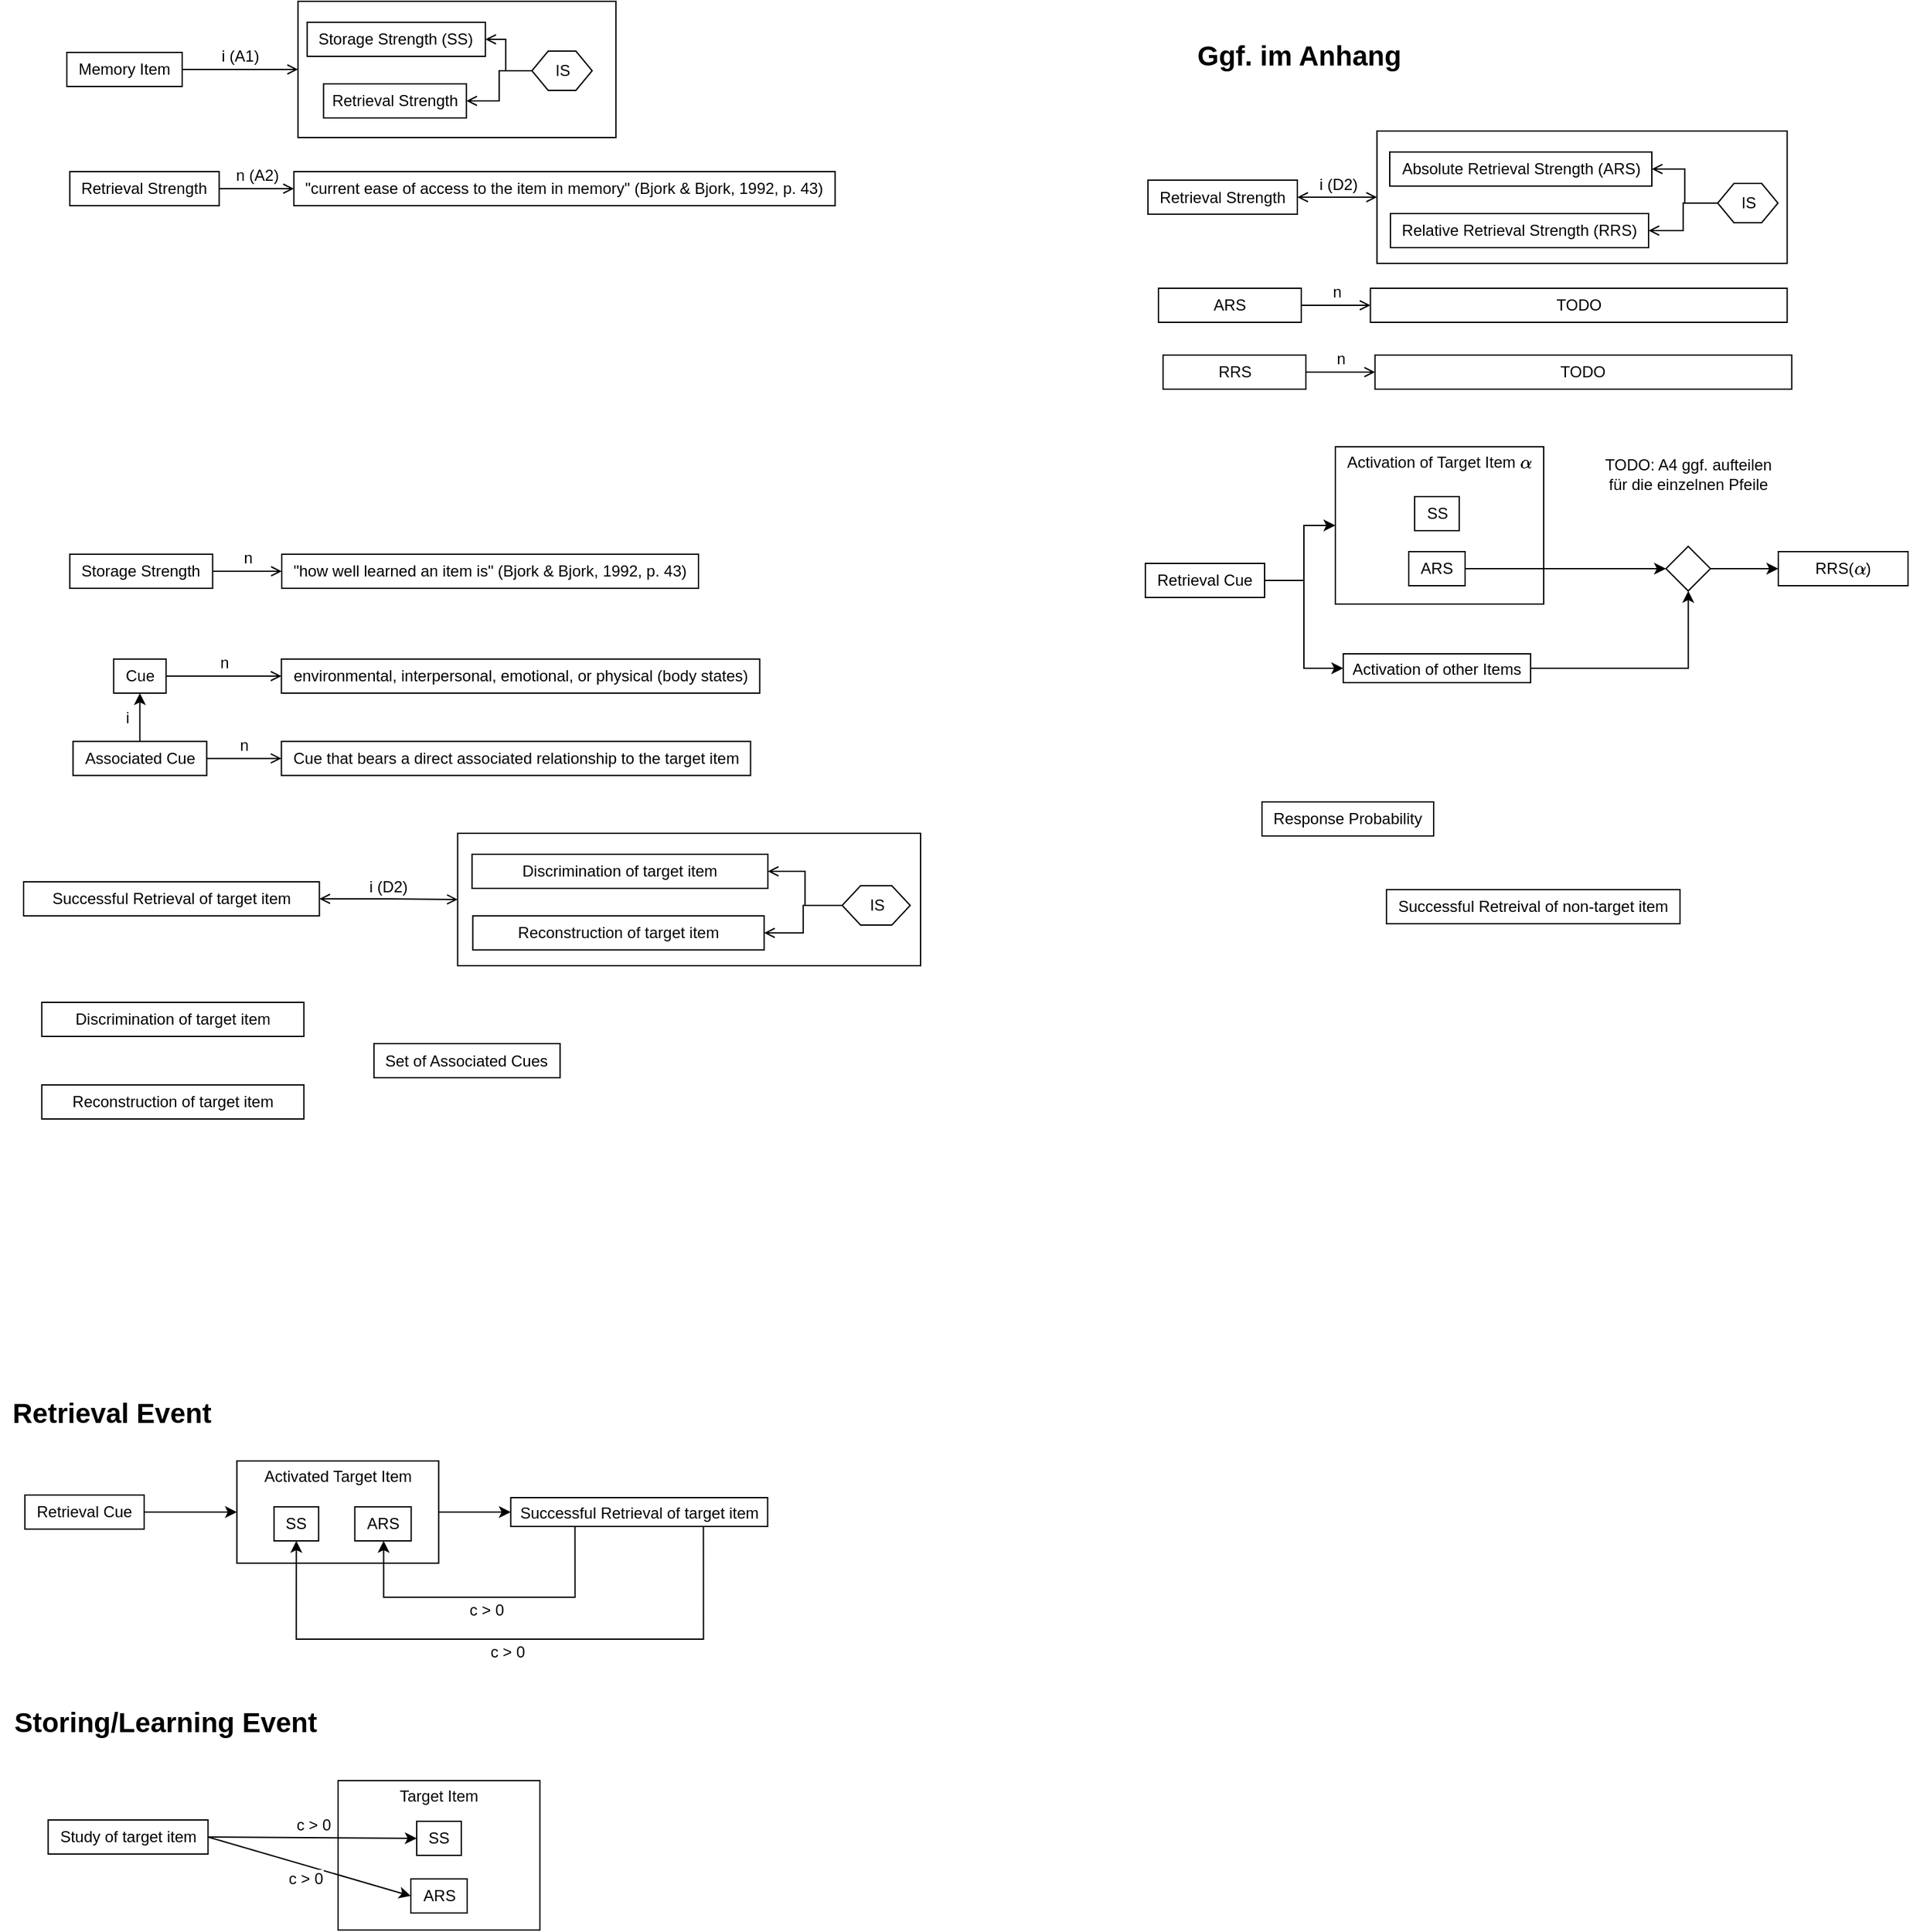 <mxfile version="22.1.21" type="device">
  <diagram name="Theoretical Model" id="5yZLBT5A5RAoVS_Xg-lV">
    <mxGraphModel dx="759" dy="746" grid="0" gridSize="10" guides="1" tooltips="1" connect="1" arrows="1" fold="1" page="1" pageScale="1" pageWidth="827" pageHeight="1169" math="1" shadow="0">
      <root>
        <mxCell id="0" />
        <mxCell id="1" parent="0" />
        <mxCell id="HUkHkL6AHxitjKV8fYXV-137" style="edgeStyle=orthogonalEdgeStyle;rounded=0;orthogonalLoop=1;jettySize=auto;html=1;exitX=0.25;exitY=1;exitDx=0;exitDy=0;entryX=0.5;entryY=1;entryDx=0;entryDy=0;" edge="1" parent="1" source="HUkHkL6AHxitjKV8fYXV-66" target="HUkHkL6AHxitjKV8fYXV-51">
          <mxGeometry relative="1" as="geometry">
            <Array as="points">
              <mxPoint x="484.76" y="1349" />
              <mxPoint x="338.76" y="1349" />
              <mxPoint x="338.76" y="1306" />
            </Array>
          </mxGeometry>
        </mxCell>
        <mxCell id="HUkHkL6AHxitjKV8fYXV-139" value="c &amp;gt; 0" style="edgeLabel;html=1;align=center;verticalAlign=middle;resizable=0;points=[];fontSize=12;" vertex="1" connectable="0" parent="HUkHkL6AHxitjKV8fYXV-137">
          <mxGeometry y="10" relative="1" as="geometry">
            <mxPoint as="offset" />
          </mxGeometry>
        </mxCell>
        <mxCell id="HUkHkL6AHxitjKV8fYXV-138" style="edgeStyle=orthogonalEdgeStyle;rounded=0;orthogonalLoop=1;jettySize=auto;html=1;exitX=0.75;exitY=1;exitDx=0;exitDy=0;entryX=0.5;entryY=1;entryDx=0;entryDy=0;" edge="1" parent="1" source="HUkHkL6AHxitjKV8fYXV-66" target="HUkHkL6AHxitjKV8fYXV-50">
          <mxGeometry relative="1" as="geometry">
            <Array as="points">
              <mxPoint x="582.76" y="1381" />
              <mxPoint x="271.76" y="1381" />
            </Array>
          </mxGeometry>
        </mxCell>
        <mxCell id="HUkHkL6AHxitjKV8fYXV-140" value="c &amp;gt; 0" style="edgeLabel;html=1;align=center;verticalAlign=middle;resizable=0;points=[];fontSize=12;" vertex="1" connectable="0" parent="HUkHkL6AHxitjKV8fYXV-138">
          <mxGeometry y="10" relative="1" as="geometry">
            <mxPoint as="offset" />
          </mxGeometry>
        </mxCell>
        <mxCell id="HUkHkL6AHxitjKV8fYXV-66" value="Successful Retrieval of target item" style="whiteSpace=wrap;html=1;fillColor=none;align=center;verticalAlign=top;labelPosition=center;verticalLabelPosition=middle;spacing=0;" vertex="1" parent="1">
          <mxGeometry x="435.76" y="1273" width="196" height="22" as="geometry" />
        </mxCell>
        <mxCell id="HUkHkL6AHxitjKV8fYXV-36" value="" style="whiteSpace=wrap;html=1;fillColor=none;" vertex="1" parent="1">
          <mxGeometry x="273.38" y="131" width="242.62" height="104" as="geometry" />
        </mxCell>
        <mxCell id="HUkHkL6AHxitjKV8fYXV-8" value="" style="rounded=0;orthogonalLoop=1;jettySize=auto;html=1;endArrow=open;endFill=0;strokeWidth=1;spacing=2;" edge="1" parent="1" source="HUkHkL6AHxitjKV8fYXV-4" target="HUkHkL6AHxitjKV8fYXV-7">
          <mxGeometry relative="1" as="geometry" />
        </mxCell>
        <mxCell id="HUkHkL6AHxitjKV8fYXV-10" value="n (A2)" style="edgeLabel;html=1;align=center;verticalAlign=middle;resizable=0;points=[];fontSize=12;spacing=0;" vertex="1" connectable="0" parent="HUkHkL6AHxitjKV8fYXV-8">
          <mxGeometry y="10" relative="1" as="geometry">
            <mxPoint as="offset" />
          </mxGeometry>
        </mxCell>
        <mxCell id="HUkHkL6AHxitjKV8fYXV-4" value="Retrieval Strength" style="rounded=0;whiteSpace=wrap;html=1;" vertex="1" parent="1">
          <mxGeometry x="99.25" y="261" width="114" height="26" as="geometry" />
        </mxCell>
        <mxCell id="HUkHkL6AHxitjKV8fYXV-7" value="&quot;current ease of access to the item in memory&quot; (Bjork &amp;amp; Bjork, 1992, p. 43)" style="rounded=0;whiteSpace=wrap;html=1;" vertex="1" parent="1">
          <mxGeometry x="270.25" y="261" width="413" height="26" as="geometry" />
        </mxCell>
        <mxCell id="HUkHkL6AHxitjKV8fYXV-11" value="" style="rounded=0;orthogonalLoop=1;jettySize=auto;html=1;endArrow=open;endFill=0;strokeWidth=1;spacing=2;" edge="1" source="HUkHkL6AHxitjKV8fYXV-13" target="HUkHkL6AHxitjKV8fYXV-14" parent="1">
          <mxGeometry relative="1" as="geometry" />
        </mxCell>
        <mxCell id="HUkHkL6AHxitjKV8fYXV-12" value="n" style="edgeLabel;html=1;align=center;verticalAlign=middle;resizable=0;points=[];fontSize=12;spacing=0;" vertex="1" connectable="0" parent="HUkHkL6AHxitjKV8fYXV-11">
          <mxGeometry y="10" relative="1" as="geometry">
            <mxPoint as="offset" />
          </mxGeometry>
        </mxCell>
        <mxCell id="HUkHkL6AHxitjKV8fYXV-13" value="Storage Strength" style="rounded=0;whiteSpace=wrap;html=1;" vertex="1" parent="1">
          <mxGeometry x="99.25" y="553" width="109" height="26" as="geometry" />
        </mxCell>
        <mxCell id="HUkHkL6AHxitjKV8fYXV-14" value="&quot;how well learned an item is&quot; (Bjork &amp;amp; Bjork, 1992, p. 43)" style="rounded=0;whiteSpace=wrap;html=1;" vertex="1" parent="1">
          <mxGeometry x="261" y="553" width="318" height="26" as="geometry" />
        </mxCell>
        <mxCell id="HUkHkL6AHxitjKV8fYXV-24" value="Storage Strength (SS)" style="rounded=0;whiteSpace=wrap;html=1;" vertex="1" parent="1">
          <mxGeometry x="280.38" y="147" width="136" height="26" as="geometry" />
        </mxCell>
        <mxCell id="HUkHkL6AHxitjKV8fYXV-25" value="Retrieval Strength" style="rounded=0;whiteSpace=wrap;html=1;" vertex="1" parent="1">
          <mxGeometry x="292.88" y="194" width="109" height="26" as="geometry" />
        </mxCell>
        <mxCell id="HUkHkL6AHxitjKV8fYXV-26" value="Set of Associated Cues" style="rounded=0;whiteSpace=wrap;html=1;" vertex="1" parent="1">
          <mxGeometry x="331.37" y="926.5" width="142" height="26" as="geometry" />
        </mxCell>
        <mxCell id="HUkHkL6AHxitjKV8fYXV-37" value="" style="edgeStyle=orthogonalEdgeStyle;rounded=0;orthogonalLoop=1;jettySize=auto;html=1;endArrow=open;endFill=0;" edge="1" parent="1" source="HUkHkL6AHxitjKV8fYXV-27" target="HUkHkL6AHxitjKV8fYXV-32">
          <mxGeometry relative="1" as="geometry" />
        </mxCell>
        <mxCell id="HUkHkL6AHxitjKV8fYXV-38" value="n" style="edgeLabel;html=1;align=center;verticalAlign=middle;resizable=0;points=[];fontSize=12;" vertex="1" connectable="0" parent="HUkHkL6AHxitjKV8fYXV-37">
          <mxGeometry y="10" relative="1" as="geometry">
            <mxPoint as="offset" />
          </mxGeometry>
        </mxCell>
        <mxCell id="HUkHkL6AHxitjKV8fYXV-27" value="Cue" style="rounded=0;whiteSpace=wrap;html=1;" vertex="1" parent="1">
          <mxGeometry x="132.74" y="633" width="40" height="26" as="geometry" />
        </mxCell>
        <mxCell id="HUkHkL6AHxitjKV8fYXV-30" value="" style="rounded=0;orthogonalLoop=1;jettySize=auto;html=1;entryX=1;entryY=0.5;entryDx=0;entryDy=0;endArrow=open;endFill=0;edgeStyle=orthogonalEdgeStyle;" edge="1" parent="1" source="HUkHkL6AHxitjKV8fYXV-28" target="HUkHkL6AHxitjKV8fYXV-24">
          <mxGeometry relative="1" as="geometry" />
        </mxCell>
        <mxCell id="HUkHkL6AHxitjKV8fYXV-31" value="" style="edgeStyle=orthogonalEdgeStyle;rounded=0;orthogonalLoop=1;jettySize=auto;html=1;entryX=1;entryY=0.5;entryDx=0;entryDy=0;endArrow=open;endFill=0;" edge="1" parent="1" source="HUkHkL6AHxitjKV8fYXV-28" target="HUkHkL6AHxitjKV8fYXV-25">
          <mxGeometry relative="1" as="geometry">
            <mxPoint x="521.88" y="288" as="targetPoint" />
          </mxGeometry>
        </mxCell>
        <mxCell id="HUkHkL6AHxitjKV8fYXV-28" value="IS" style="verticalLabelPosition=middle;verticalAlign=middle;html=1;shape=hexagon;perimeter=hexagonPerimeter2;arcSize=6;size=0.27;align=center;labelPosition=center;" vertex="1" parent="1">
          <mxGeometry x="451.88" y="169" width="46" height="30" as="geometry" />
        </mxCell>
        <mxCell id="HUkHkL6AHxitjKV8fYXV-32" value="environmental, interpersonal, emotional, or physical (body states)" style="rounded=0;whiteSpace=wrap;html=1;" vertex="1" parent="1">
          <mxGeometry x="260.74" y="633" width="365" height="26" as="geometry" />
        </mxCell>
        <mxCell id="HUkHkL6AHxitjKV8fYXV-41" value="" style="rounded=0;orthogonalLoop=1;jettySize=auto;html=1;entryX=0;entryY=0.5;entryDx=0;entryDy=0;endArrow=open;endFill=0;" edge="1" parent="1" source="HUkHkL6AHxitjKV8fYXV-33" target="HUkHkL6AHxitjKV8fYXV-34">
          <mxGeometry relative="1" as="geometry" />
        </mxCell>
        <mxCell id="HUkHkL6AHxitjKV8fYXV-42" value="n" style="edgeLabel;html=1;align=center;verticalAlign=middle;resizable=0;points=[];fontSize=12;" vertex="1" connectable="0" parent="HUkHkL6AHxitjKV8fYXV-41">
          <mxGeometry y="10" relative="1" as="geometry">
            <mxPoint as="offset" />
          </mxGeometry>
        </mxCell>
        <mxCell id="HUkHkL6AHxitjKV8fYXV-45" value="" style="rounded=0;orthogonalLoop=1;jettySize=auto;html=1;" edge="1" parent="1" source="HUkHkL6AHxitjKV8fYXV-33" target="HUkHkL6AHxitjKV8fYXV-27">
          <mxGeometry relative="1" as="geometry" />
        </mxCell>
        <mxCell id="HUkHkL6AHxitjKV8fYXV-46" value="i" style="edgeLabel;html=1;align=center;verticalAlign=middle;resizable=0;points=[];fontSize=12;" vertex="1" connectable="0" parent="HUkHkL6AHxitjKV8fYXV-45">
          <mxGeometry y="10" relative="1" as="geometry">
            <mxPoint as="offset" />
          </mxGeometry>
        </mxCell>
        <mxCell id="HUkHkL6AHxitjKV8fYXV-33" value="Associated Cue" style="rounded=0;whiteSpace=wrap;html=1;" vertex="1" parent="1">
          <mxGeometry x="101.74" y="695.83" width="102" height="26" as="geometry" />
        </mxCell>
        <mxCell id="HUkHkL6AHxitjKV8fYXV-34" value="Cue that bears a direct associated relationship to the target item" style="rounded=0;whiteSpace=wrap;html=1;" vertex="1" parent="1">
          <mxGeometry x="260.74" y="695.83" width="358" height="26" as="geometry" />
        </mxCell>
        <mxCell id="HUkHkL6AHxitjKV8fYXV-43" value="" style="edgeStyle=orthogonalEdgeStyle;rounded=0;orthogonalLoop=1;jettySize=auto;html=1;startArrow=none;startFill=0;endArrow=open;endFill=0;" edge="1" parent="1" source="HUkHkL6AHxitjKV8fYXV-35" target="HUkHkL6AHxitjKV8fYXV-36">
          <mxGeometry relative="1" as="geometry" />
        </mxCell>
        <mxCell id="HUkHkL6AHxitjKV8fYXV-44" value="i (A1)" style="edgeLabel;html=1;align=center;verticalAlign=middle;resizable=0;points=[];fontSize=12;" vertex="1" connectable="0" parent="HUkHkL6AHxitjKV8fYXV-43">
          <mxGeometry y="10" relative="1" as="geometry">
            <mxPoint as="offset" />
          </mxGeometry>
        </mxCell>
        <mxCell id="HUkHkL6AHxitjKV8fYXV-35" value="Memory Item" style="rounded=0;whiteSpace=wrap;html=1;" vertex="1" parent="1">
          <mxGeometry x="97" y="170" width="88" height="26" as="geometry" />
        </mxCell>
        <mxCell id="HUkHkL6AHxitjKV8fYXV-144" style="rounded=0;orthogonalLoop=1;jettySize=auto;html=1;exitX=1;exitY=0.5;exitDx=0;exitDy=0;entryX=0;entryY=0.5;entryDx=0;entryDy=0;" edge="1" parent="1" source="HUkHkL6AHxitjKV8fYXV-48" target="HUkHkL6AHxitjKV8fYXV-142">
          <mxGeometry relative="1" as="geometry" />
        </mxCell>
        <mxCell id="HUkHkL6AHxitjKV8fYXV-146" value="c &amp;gt; 0" style="edgeLabel;html=1;align=center;verticalAlign=middle;resizable=0;points=[];fontSize=12;" vertex="1" connectable="0" parent="HUkHkL6AHxitjKV8fYXV-144">
          <mxGeometry y="10" relative="1" as="geometry">
            <mxPoint as="offset" />
          </mxGeometry>
        </mxCell>
        <mxCell id="HUkHkL6AHxitjKV8fYXV-145" style="rounded=0;orthogonalLoop=1;jettySize=auto;html=1;exitX=1;exitY=0.5;exitDx=0;exitDy=0;entryX=0;entryY=0.5;entryDx=0;entryDy=0;" edge="1" parent="1" source="HUkHkL6AHxitjKV8fYXV-48" target="HUkHkL6AHxitjKV8fYXV-143">
          <mxGeometry relative="1" as="geometry" />
        </mxCell>
        <mxCell id="HUkHkL6AHxitjKV8fYXV-147" value="c &amp;gt; 0" style="edgeLabel;html=1;align=center;verticalAlign=middle;resizable=0;points=[];fontSize=12;" vertex="1" connectable="0" parent="HUkHkL6AHxitjKV8fYXV-145">
          <mxGeometry y="-10" relative="1" as="geometry">
            <mxPoint as="offset" />
          </mxGeometry>
        </mxCell>
        <mxCell id="HUkHkL6AHxitjKV8fYXV-48" value="Study of target item" style="rounded=0;whiteSpace=wrap;html=1;" vertex="1" parent="1">
          <mxGeometry x="82.74" y="1519" width="122" height="26" as="geometry" />
        </mxCell>
        <mxCell id="HUkHkL6AHxitjKV8fYXV-49" value="Response Probability" style="rounded=0;whiteSpace=wrap;html=1;" vertex="1" parent="1">
          <mxGeometry x="1009" y="742" width="131" height="26" as="geometry" />
        </mxCell>
        <mxCell id="HUkHkL6AHxitjKV8fYXV-58" value="" style="edgeStyle=orthogonalEdgeStyle;rounded=0;orthogonalLoop=1;jettySize=auto;html=1;entryX=0;entryY=0.5;entryDx=0;entryDy=0;" edge="1" parent="1" source="HUkHkL6AHxitjKV8fYXV-54" target="HUkHkL6AHxitjKV8fYXV-53">
          <mxGeometry relative="1" as="geometry">
            <mxPoint x="224.51" y="1287.0" as="targetPoint" />
          </mxGeometry>
        </mxCell>
        <mxCell id="HUkHkL6AHxitjKV8fYXV-54" value="Retrieval Cue" style="rounded=0;whiteSpace=wrap;html=1;" vertex="1" parent="1">
          <mxGeometry x="65.01" y="1271" width="91" height="26" as="geometry" />
        </mxCell>
        <mxCell id="HUkHkL6AHxitjKV8fYXV-79" value="Successful Retreival of non-target item" style="rounded=0;whiteSpace=wrap;html=1;" vertex="1" parent="1">
          <mxGeometry x="1104" y="809" width="224" height="26" as="geometry" />
        </mxCell>
        <mxCell id="HUkHkL6AHxitjKV8fYXV-96" value="Discrimination of target item" style="rounded=0;whiteSpace=wrap;html=1;" vertex="1" parent="1">
          <mxGeometry x="77.87" y="895" width="200" height="26" as="geometry" />
        </mxCell>
        <mxCell id="HUkHkL6AHxitjKV8fYXV-97" value="Reconstruction of target item" style="rounded=0;whiteSpace=wrap;html=1;" vertex="1" parent="1">
          <mxGeometry x="77.87" y="958" width="200" height="26" as="geometry" />
        </mxCell>
        <mxCell id="HUkHkL6AHxitjKV8fYXV-98" value="" style="rounded=0;orthogonalLoop=1;jettySize=auto;html=1;endArrow=open;endFill=0;strokeWidth=1;spacing=2;" edge="1" parent="1" source="HUkHkL6AHxitjKV8fYXV-100" target="HUkHkL6AHxitjKV8fYXV-101">
          <mxGeometry relative="1" as="geometry" />
        </mxCell>
        <mxCell id="HUkHkL6AHxitjKV8fYXV-99" value="n" style="edgeLabel;html=1;align=center;verticalAlign=middle;resizable=0;points=[];fontSize=12;spacing=0;" vertex="1" connectable="0" parent="HUkHkL6AHxitjKV8fYXV-98">
          <mxGeometry y="10" relative="1" as="geometry">
            <mxPoint as="offset" />
          </mxGeometry>
        </mxCell>
        <mxCell id="HUkHkL6AHxitjKV8fYXV-100" value="ARS" style="rounded=0;whiteSpace=wrap;html=1;" vertex="1" parent="1">
          <mxGeometry x="930" y="350" width="109" height="26" as="geometry" />
        </mxCell>
        <mxCell id="HUkHkL6AHxitjKV8fYXV-101" value="TODO" style="rounded=0;whiteSpace=wrap;html=1;" vertex="1" parent="1">
          <mxGeometry x="1091.75" y="350" width="318" height="26" as="geometry" />
        </mxCell>
        <mxCell id="HUkHkL6AHxitjKV8fYXV-102" value="" style="rounded=0;orthogonalLoop=1;jettySize=auto;html=1;endArrow=open;endFill=0;strokeWidth=1;spacing=2;" edge="1" parent="1" source="HUkHkL6AHxitjKV8fYXV-104" target="HUkHkL6AHxitjKV8fYXV-105">
          <mxGeometry relative="1" as="geometry" />
        </mxCell>
        <mxCell id="HUkHkL6AHxitjKV8fYXV-103" value="n" style="edgeLabel;html=1;align=center;verticalAlign=middle;resizable=0;points=[];fontSize=12;spacing=0;" vertex="1" connectable="0" parent="HUkHkL6AHxitjKV8fYXV-102">
          <mxGeometry y="10" relative="1" as="geometry">
            <mxPoint as="offset" />
          </mxGeometry>
        </mxCell>
        <mxCell id="HUkHkL6AHxitjKV8fYXV-104" value="RRS" style="rounded=0;whiteSpace=wrap;html=1;" vertex="1" parent="1">
          <mxGeometry x="933.51" y="401" width="109" height="26" as="geometry" />
        </mxCell>
        <mxCell id="HUkHkL6AHxitjKV8fYXV-105" value="TODO" style="rounded=0;whiteSpace=wrap;html=1;" vertex="1" parent="1">
          <mxGeometry x="1095.26" y="401" width="318" height="26" as="geometry" />
        </mxCell>
        <mxCell id="HUkHkL6AHxitjKV8fYXV-118" value="" style="group" vertex="1" connectable="0" parent="1">
          <mxGeometry x="920" y="471" width="582" height="180" as="geometry" />
        </mxCell>
        <mxCell id="HUkHkL6AHxitjKV8fYXV-68" value="Activation of Target Item&amp;nbsp;\(\alpha\)" style="whiteSpace=wrap;html=1;fillColor=none;align=center;verticalAlign=top;labelPosition=center;verticalLabelPosition=middle;spacing=0;" vertex="1" parent="HUkHkL6AHxitjKV8fYXV-118">
          <mxGeometry x="145" width="159" height="120" as="geometry" />
        </mxCell>
        <mxCell id="HUkHkL6AHxitjKV8fYXV-75" value="" style="edgeStyle=orthogonalEdgeStyle;rounded=0;orthogonalLoop=1;jettySize=auto;html=1;entryX=0;entryY=0.5;entryDx=0;entryDy=0;" edge="1" parent="HUkHkL6AHxitjKV8fYXV-118" source="HUkHkL6AHxitjKV8fYXV-76" target="HUkHkL6AHxitjKV8fYXV-68">
          <mxGeometry relative="1" as="geometry">
            <mxPoint x="129.75" y="96.0" as="targetPoint" />
            <Array as="points">
              <mxPoint x="121" y="102" />
              <mxPoint x="121" y="60" />
            </Array>
          </mxGeometry>
        </mxCell>
        <mxCell id="HUkHkL6AHxitjKV8fYXV-76" value="Retrieval Cue" style="rounded=0;whiteSpace=wrap;html=1;" vertex="1" parent="HUkHkL6AHxitjKV8fYXV-118">
          <mxGeometry y="89" width="91" height="26" as="geometry" />
        </mxCell>
        <mxCell id="HUkHkL6AHxitjKV8fYXV-83" value="Activation of other Items" style="whiteSpace=wrap;html=1;fillColor=none;align=center;verticalAlign=top;labelPosition=center;verticalLabelPosition=middle;spacing=0;" vertex="1" parent="HUkHkL6AHxitjKV8fYXV-118">
          <mxGeometry x="151" y="158" width="143" height="22" as="geometry" />
        </mxCell>
        <mxCell id="HUkHkL6AHxitjKV8fYXV-113" style="edgeStyle=orthogonalEdgeStyle;rounded=0;orthogonalLoop=1;jettySize=auto;html=1;exitX=1;exitY=0.5;exitDx=0;exitDy=0;entryX=0;entryY=0.5;entryDx=0;entryDy=0;" edge="1" parent="HUkHkL6AHxitjKV8fYXV-118" source="HUkHkL6AHxitjKV8fYXV-76" target="HUkHkL6AHxitjKV8fYXV-83">
          <mxGeometry relative="1" as="geometry" />
        </mxCell>
        <mxCell id="HUkHkL6AHxitjKV8fYXV-106" value="SS" style="rounded=0;whiteSpace=wrap;html=1;" vertex="1" parent="HUkHkL6AHxitjKV8fYXV-118">
          <mxGeometry x="205.5" y="38" width="34" height="26" as="geometry" />
        </mxCell>
        <mxCell id="HUkHkL6AHxitjKV8fYXV-107" value="ARS" style="rounded=0;whiteSpace=wrap;html=1;" vertex="1" parent="HUkHkL6AHxitjKV8fYXV-118">
          <mxGeometry x="201" y="80" width="43" height="26" as="geometry" />
        </mxCell>
        <mxCell id="HUkHkL6AHxitjKV8fYXV-108" value="" style="rhombus;whiteSpace=wrap;html=1;" vertex="1" parent="HUkHkL6AHxitjKV8fYXV-118">
          <mxGeometry x="397.26" y="76" width="34" height="34" as="geometry" />
        </mxCell>
        <mxCell id="HUkHkL6AHxitjKV8fYXV-112" value="" style="edgeStyle=orthogonalEdgeStyle;rounded=0;orthogonalLoop=1;jettySize=auto;html=1;" edge="1" parent="HUkHkL6AHxitjKV8fYXV-118" source="HUkHkL6AHxitjKV8fYXV-83" target="HUkHkL6AHxitjKV8fYXV-108">
          <mxGeometry relative="1" as="geometry" />
        </mxCell>
        <mxCell id="HUkHkL6AHxitjKV8fYXV-109" value="" style="edgeStyle=orthogonalEdgeStyle;rounded=0;orthogonalLoop=1;jettySize=auto;html=1;" edge="1" parent="HUkHkL6AHxitjKV8fYXV-118" source="HUkHkL6AHxitjKV8fYXV-107" target="HUkHkL6AHxitjKV8fYXV-108">
          <mxGeometry relative="1" as="geometry" />
        </mxCell>
        <mxCell id="HUkHkL6AHxitjKV8fYXV-110" value="RRS(\(\alpha\))" style="rounded=0;whiteSpace=wrap;html=1;" vertex="1" parent="HUkHkL6AHxitjKV8fYXV-118">
          <mxGeometry x="483" y="80" width="99" height="26" as="geometry" />
        </mxCell>
        <mxCell id="HUkHkL6AHxitjKV8fYXV-111" value="" style="edgeStyle=orthogonalEdgeStyle;rounded=0;orthogonalLoop=1;jettySize=auto;html=1;" edge="1" parent="HUkHkL6AHxitjKV8fYXV-118" source="HUkHkL6AHxitjKV8fYXV-108" target="HUkHkL6AHxitjKV8fYXV-110">
          <mxGeometry relative="1" as="geometry" />
        </mxCell>
        <mxCell id="HUkHkL6AHxitjKV8fYXV-114" value="TODO: A4 ggf. aufteilen&lt;br&gt;&amp;nbsp;für die einzelnen Pfeile&amp;nbsp;" style="text;html=1;align=center;verticalAlign=middle;resizable=0;points=[];autosize=1;strokeColor=none;fillColor=none;" vertex="1" parent="HUkHkL6AHxitjKV8fYXV-118">
          <mxGeometry x="340.75" width="146" height="41" as="geometry" />
        </mxCell>
        <mxCell id="HUkHkL6AHxitjKV8fYXV-128" value="" style="group" vertex="1" connectable="0" parent="1">
          <mxGeometry x="198" y="766" width="550.75" height="101" as="geometry" />
        </mxCell>
        <mxCell id="HUkHkL6AHxitjKV8fYXV-119" value="" style="whiteSpace=wrap;html=1;fillColor=none;" vertex="1" parent="HUkHkL6AHxitjKV8fYXV-128">
          <mxGeometry x="197.22" width="353.247" height="101" as="geometry" />
        </mxCell>
        <mxCell id="HUkHkL6AHxitjKV8fYXV-120" value="Discrimination of target item" style="rounded=0;whiteSpace=wrap;html=1;" vertex="1" parent="HUkHkL6AHxitjKV8fYXV-128">
          <mxGeometry x="208.224" y="16" width="225.717" height="26" as="geometry" />
        </mxCell>
        <mxCell id="HUkHkL6AHxitjKV8fYXV-121" value="Reconstruction of target item" style="rounded=0;whiteSpace=wrap;html=1;" vertex="1" parent="HUkHkL6AHxitjKV8fYXV-128">
          <mxGeometry x="208.788" y="63" width="222.331" height="26" as="geometry" />
        </mxCell>
        <mxCell id="HUkHkL6AHxitjKV8fYXV-122" value="" style="rounded=0;orthogonalLoop=1;jettySize=auto;html=1;entryX=1;entryY=0.5;entryDx=0;entryDy=0;endArrow=open;endFill=0;edgeStyle=orthogonalEdgeStyle;" edge="1" parent="HUkHkL6AHxitjKV8fYXV-128" source="HUkHkL6AHxitjKV8fYXV-124" target="HUkHkL6AHxitjKV8fYXV-120">
          <mxGeometry relative="1" as="geometry" />
        </mxCell>
        <mxCell id="HUkHkL6AHxitjKV8fYXV-123" value="" style="edgeStyle=orthogonalEdgeStyle;rounded=0;orthogonalLoop=1;jettySize=auto;html=1;entryX=1;entryY=0.5;entryDx=0;entryDy=0;endArrow=open;endFill=0;" edge="1" parent="HUkHkL6AHxitjKV8fYXV-128" source="HUkHkL6AHxitjKV8fYXV-124" target="HUkHkL6AHxitjKV8fYXV-121">
          <mxGeometry relative="1" as="geometry">
            <mxPoint x="516.892" y="157" as="targetPoint" />
          </mxGeometry>
        </mxCell>
        <mxCell id="HUkHkL6AHxitjKV8fYXV-124" value="IS" style="verticalLabelPosition=middle;verticalAlign=middle;html=1;shape=hexagon;perimeter=hexagonPerimeter2;arcSize=6;size=0.27;align=center;labelPosition=center;" vertex="1" parent="HUkHkL6AHxitjKV8fYXV-128">
          <mxGeometry x="490.653" y="40" width="51.915" height="30" as="geometry" />
        </mxCell>
        <mxCell id="HUkHkL6AHxitjKV8fYXV-125" value="" style="edgeStyle=orthogonalEdgeStyle;rounded=0;orthogonalLoop=1;jettySize=auto;html=1;startArrow=open;startFill=0;endArrow=open;endFill=0;" edge="1" parent="HUkHkL6AHxitjKV8fYXV-128" source="HUkHkL6AHxitjKV8fYXV-127" target="HUkHkL6AHxitjKV8fYXV-119">
          <mxGeometry relative="1" as="geometry" />
        </mxCell>
        <mxCell id="HUkHkL6AHxitjKV8fYXV-126" value="i (D2)" style="edgeLabel;html=1;align=center;verticalAlign=middle;resizable=0;points=[];fontSize=12;" vertex="1" connectable="0" parent="HUkHkL6AHxitjKV8fYXV-125">
          <mxGeometry y="10" relative="1" as="geometry">
            <mxPoint as="offset" />
          </mxGeometry>
        </mxCell>
        <mxCell id="HUkHkL6AHxitjKV8fYXV-127" value="Successful Retrieval of target item" style="rounded=0;whiteSpace=wrap;html=1;" vertex="1" parent="HUkHkL6AHxitjKV8fYXV-128">
          <mxGeometry x="-133.999" y="37" width="225.717" height="26" as="geometry" />
        </mxCell>
        <mxCell id="HUkHkL6AHxitjKV8fYXV-129" value="Ggf. im Anhang" style="text;html=1;align=center;verticalAlign=middle;resizable=0;points=[];autosize=1;strokeColor=none;fillColor=none;fontStyle=1;fontSize=21;" vertex="1" parent="1">
          <mxGeometry x="950" y="153" width="174" height="37" as="geometry" />
        </mxCell>
        <mxCell id="HUkHkL6AHxitjKV8fYXV-130" value="" style="group" vertex="1" connectable="0" parent="1">
          <mxGeometry x="922" y="230" width="487.75" height="101" as="geometry" />
        </mxCell>
        <mxCell id="HUkHkL6AHxitjKV8fYXV-85" value="" style="whiteSpace=wrap;html=1;fillColor=none;" vertex="1" parent="HUkHkL6AHxitjKV8fYXV-130">
          <mxGeometry x="174.75" width="313" height="101" as="geometry" />
        </mxCell>
        <mxCell id="HUkHkL6AHxitjKV8fYXV-86" value="Absolute Retrieval Strength (ARS)" style="rounded=0;whiteSpace=wrap;html=1;" vertex="1" parent="HUkHkL6AHxitjKV8fYXV-130">
          <mxGeometry x="184.5" y="16" width="200" height="26" as="geometry" />
        </mxCell>
        <mxCell id="HUkHkL6AHxitjKV8fYXV-87" value="Relative Retrieval Strength (RRS)" style="rounded=0;whiteSpace=wrap;html=1;" vertex="1" parent="HUkHkL6AHxitjKV8fYXV-130">
          <mxGeometry x="185" y="63" width="197" height="26" as="geometry" />
        </mxCell>
        <mxCell id="HUkHkL6AHxitjKV8fYXV-90" value="" style="rounded=0;orthogonalLoop=1;jettySize=auto;html=1;entryX=1;entryY=0.5;entryDx=0;entryDy=0;endArrow=open;endFill=0;edgeStyle=orthogonalEdgeStyle;" edge="1" parent="HUkHkL6AHxitjKV8fYXV-130" source="HUkHkL6AHxitjKV8fYXV-92" target="HUkHkL6AHxitjKV8fYXV-86">
          <mxGeometry relative="1" as="geometry" />
        </mxCell>
        <mxCell id="HUkHkL6AHxitjKV8fYXV-91" value="" style="edgeStyle=orthogonalEdgeStyle;rounded=0;orthogonalLoop=1;jettySize=auto;html=1;entryX=1;entryY=0.5;entryDx=0;entryDy=0;endArrow=open;endFill=0;" edge="1" parent="HUkHkL6AHxitjKV8fYXV-130" source="HUkHkL6AHxitjKV8fYXV-92" target="HUkHkL6AHxitjKV8fYXV-87">
          <mxGeometry relative="1" as="geometry">
            <mxPoint x="458" y="157" as="targetPoint" />
          </mxGeometry>
        </mxCell>
        <mxCell id="HUkHkL6AHxitjKV8fYXV-92" value="IS" style="verticalLabelPosition=middle;verticalAlign=middle;html=1;shape=hexagon;perimeter=hexagonPerimeter2;arcSize=6;size=0.27;align=center;labelPosition=center;" vertex="1" parent="HUkHkL6AHxitjKV8fYXV-130">
          <mxGeometry x="434.75" y="40" width="46" height="30" as="geometry" />
        </mxCell>
        <mxCell id="HUkHkL6AHxitjKV8fYXV-93" value="" style="edgeStyle=orthogonalEdgeStyle;rounded=0;orthogonalLoop=1;jettySize=auto;html=1;startArrow=open;startFill=0;endArrow=open;endFill=0;" edge="1" parent="HUkHkL6AHxitjKV8fYXV-130" source="HUkHkL6AHxitjKV8fYXV-95" target="HUkHkL6AHxitjKV8fYXV-85">
          <mxGeometry relative="1" as="geometry" />
        </mxCell>
        <mxCell id="HUkHkL6AHxitjKV8fYXV-94" value="i (D2)" style="edgeLabel;html=1;align=center;verticalAlign=middle;resizable=0;points=[];fontSize=12;" vertex="1" connectable="0" parent="HUkHkL6AHxitjKV8fYXV-93">
          <mxGeometry y="10" relative="1" as="geometry">
            <mxPoint as="offset" />
          </mxGeometry>
        </mxCell>
        <mxCell id="HUkHkL6AHxitjKV8fYXV-95" value="Retrieval Strength" style="rounded=0;whiteSpace=wrap;html=1;" vertex="1" parent="HUkHkL6AHxitjKV8fYXV-130">
          <mxGeometry y="37.5" width="114" height="26" as="geometry" />
        </mxCell>
        <mxCell id="HUkHkL6AHxitjKV8fYXV-131" value="Retrieval Event" style="text;html=1;align=center;verticalAlign=middle;resizable=0;points=[];autosize=1;strokeColor=none;fillColor=none;fontStyle=1;fontSize=21;" vertex="1" parent="1">
          <mxGeometry x="46" y="1189" width="170" height="37" as="geometry" />
        </mxCell>
        <mxCell id="HUkHkL6AHxitjKV8fYXV-132" value="Storing/Learning Event" style="text;html=1;align=center;verticalAlign=middle;resizable=0;points=[];autosize=1;strokeColor=none;fillColor=none;fontStyle=1;fontSize=21;" vertex="1" parent="1">
          <mxGeometry x="47" y="1425" width="249" height="37" as="geometry" />
        </mxCell>
        <mxCell id="HUkHkL6AHxitjKV8fYXV-136" style="rounded=0;orthogonalLoop=1;jettySize=auto;html=1;exitX=1;exitY=0.5;exitDx=0;exitDy=0;entryX=0;entryY=0.5;entryDx=0;entryDy=0;" edge="1" parent="1" source="HUkHkL6AHxitjKV8fYXV-53" target="HUkHkL6AHxitjKV8fYXV-66">
          <mxGeometry relative="1" as="geometry" />
        </mxCell>
        <mxCell id="HUkHkL6AHxitjKV8fYXV-53" value="Activated Target Item" style="whiteSpace=wrap;html=1;fillColor=none;align=center;verticalAlign=top;labelPosition=center;verticalLabelPosition=middle;spacing=0;" vertex="1" parent="1">
          <mxGeometry x="226.76" y="1245" width="154" height="78" as="geometry" />
        </mxCell>
        <mxCell id="HUkHkL6AHxitjKV8fYXV-50" value="SS" style="rounded=0;whiteSpace=wrap;html=1;" vertex="1" parent="1">
          <mxGeometry x="255.14" y="1280" width="34" height="26" as="geometry" />
        </mxCell>
        <mxCell id="HUkHkL6AHxitjKV8fYXV-51" value="ARS" style="rounded=0;whiteSpace=wrap;html=1;" vertex="1" parent="1">
          <mxGeometry x="316.76" y="1280" width="43" height="26" as="geometry" />
        </mxCell>
        <mxCell id="HUkHkL6AHxitjKV8fYXV-148" value="" style="group" vertex="1" connectable="0" parent="1">
          <mxGeometry x="304" y="1489" width="154" height="114" as="geometry" />
        </mxCell>
        <mxCell id="HUkHkL6AHxitjKV8fYXV-141" value="Target Item" style="whiteSpace=wrap;html=1;fillColor=none;align=center;verticalAlign=top;labelPosition=center;verticalLabelPosition=middle;spacing=0;" vertex="1" parent="HUkHkL6AHxitjKV8fYXV-148">
          <mxGeometry width="154" height="114" as="geometry" />
        </mxCell>
        <mxCell id="HUkHkL6AHxitjKV8fYXV-142" value="SS" style="rounded=0;whiteSpace=wrap;html=1;" vertex="1" parent="HUkHkL6AHxitjKV8fYXV-148">
          <mxGeometry x="60" y="31" width="34" height="26" as="geometry" />
        </mxCell>
        <mxCell id="HUkHkL6AHxitjKV8fYXV-143" value="ARS" style="rounded=0;whiteSpace=wrap;html=1;" vertex="1" parent="HUkHkL6AHxitjKV8fYXV-148">
          <mxGeometry x="55.5" y="75" width="43" height="26" as="geometry" />
        </mxCell>
      </root>
    </mxGraphModel>
  </diagram>
</mxfile>
